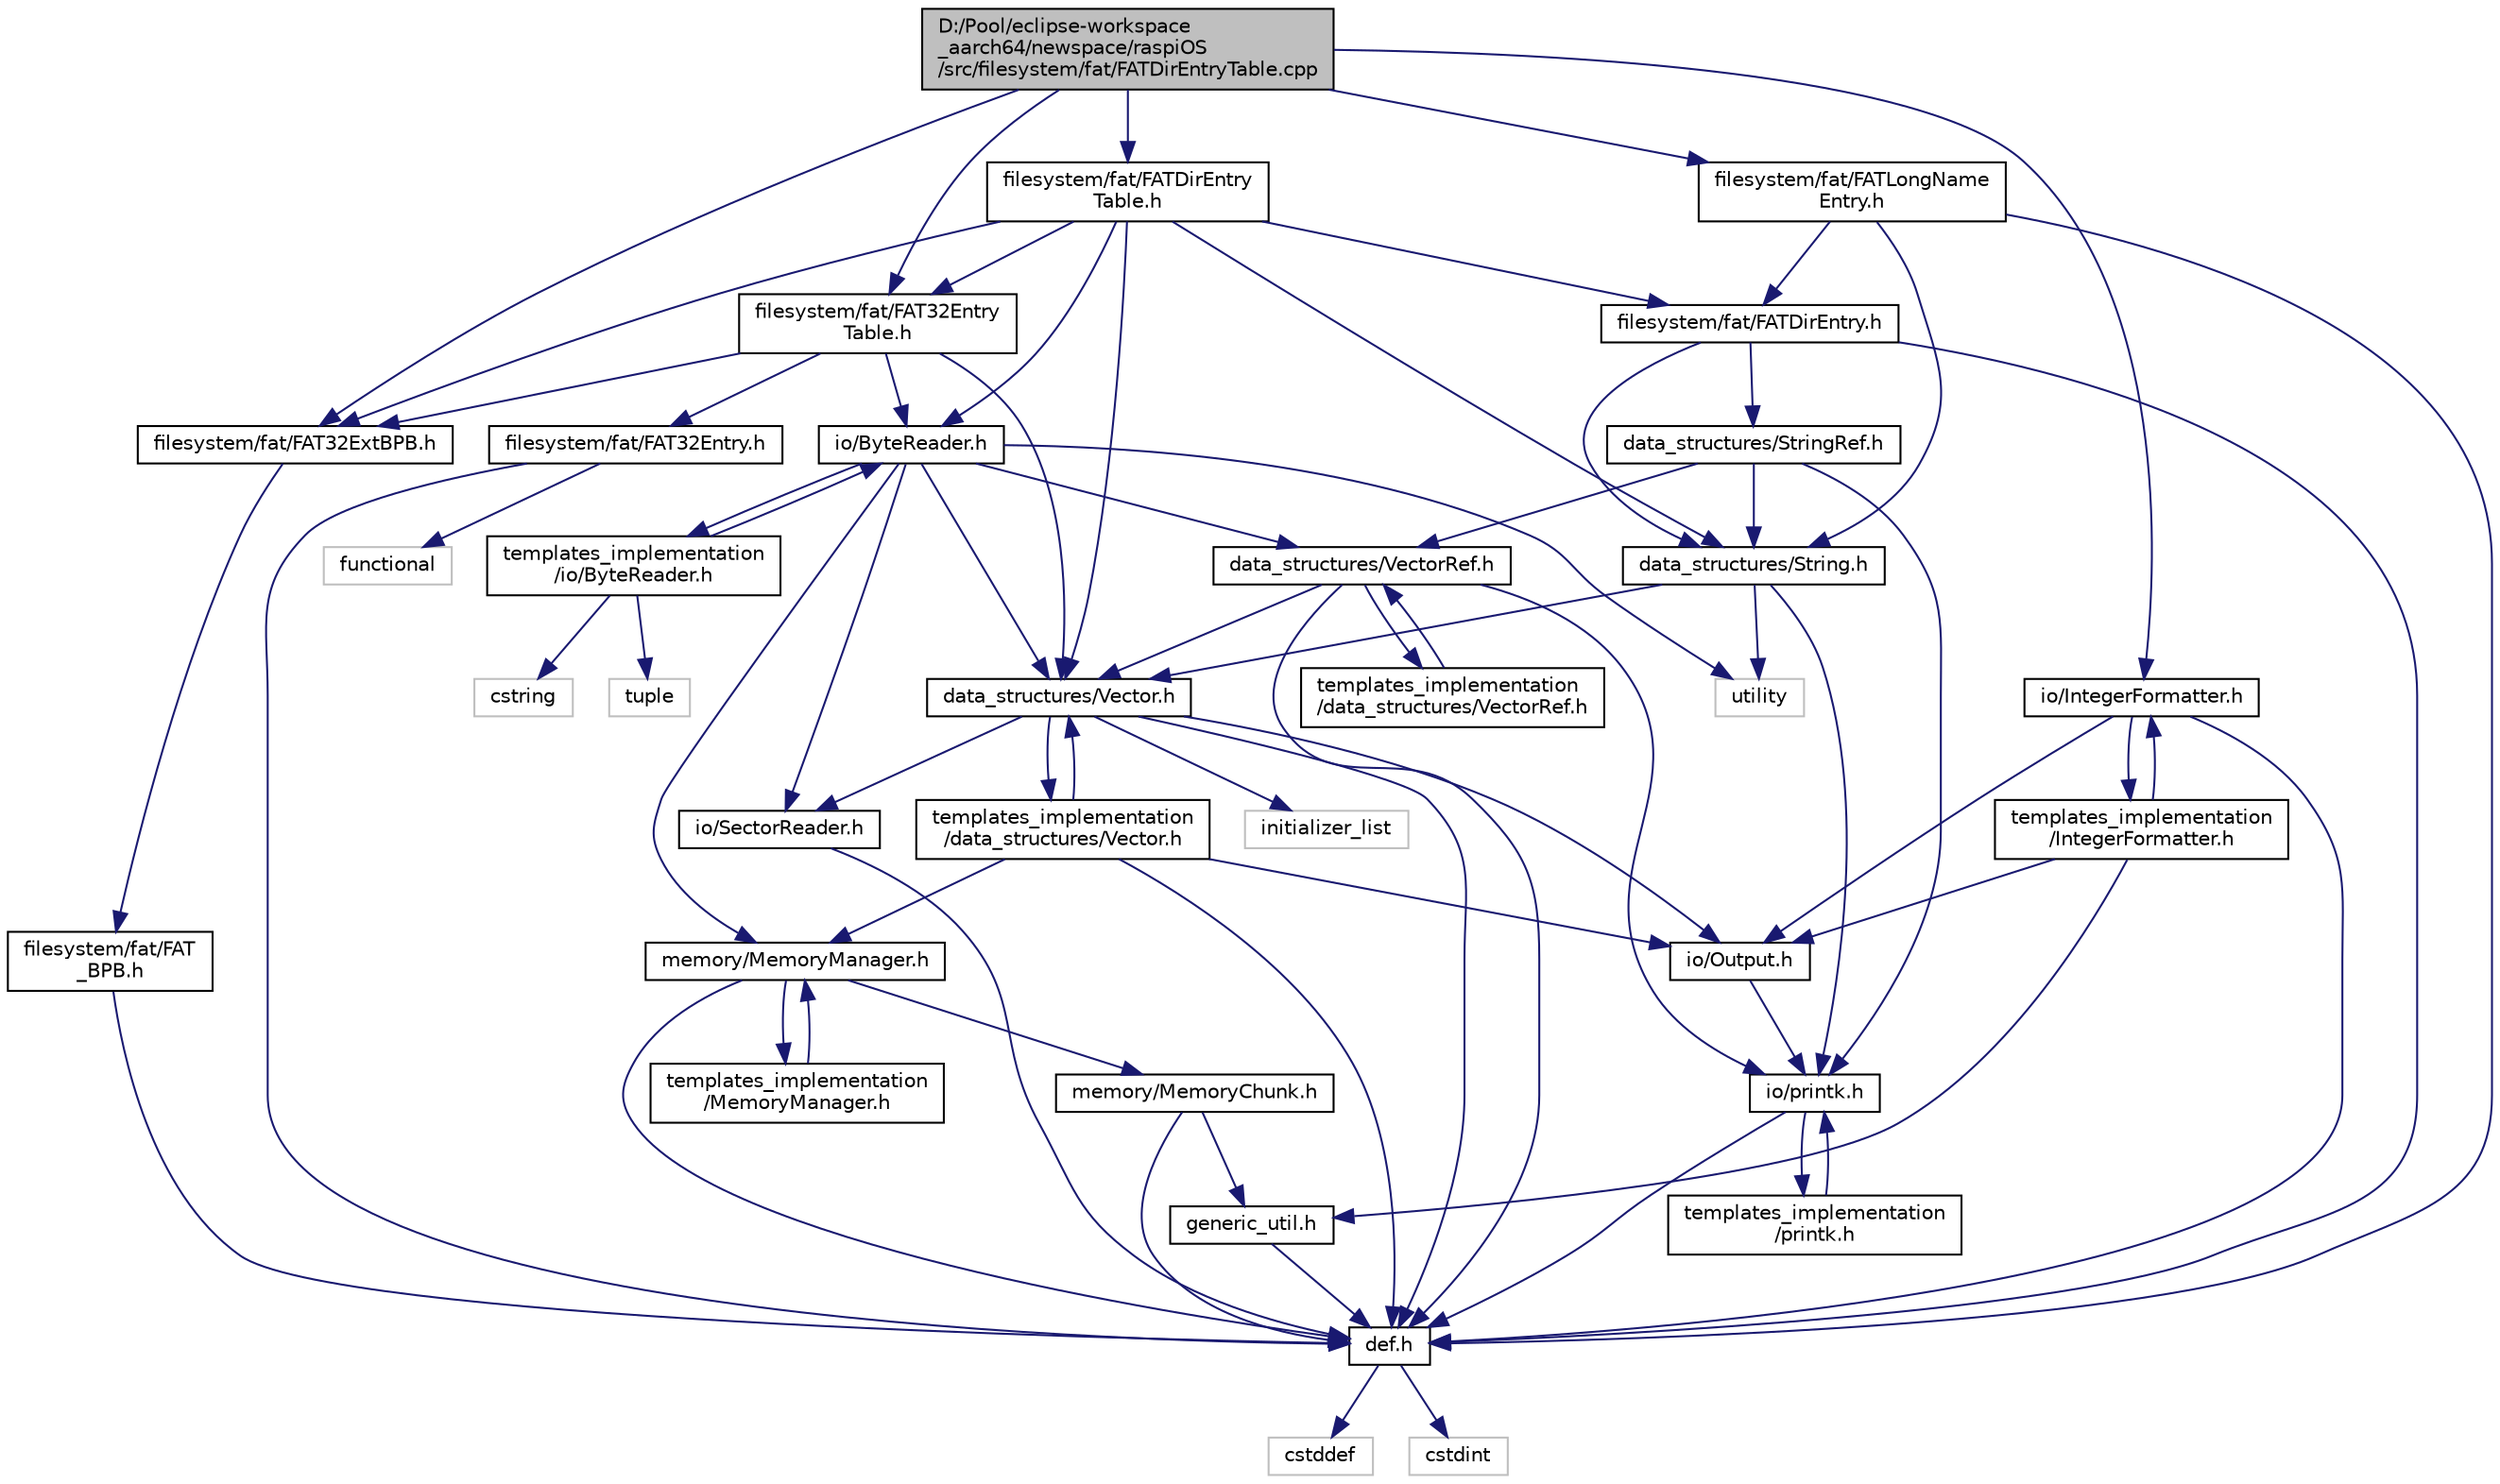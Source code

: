 digraph "D:/Pool/eclipse-workspace_aarch64/newspace/raspiOS/src/filesystem/fat/FATDirEntryTable.cpp"
{
  edge [fontname="Helvetica",fontsize="10",labelfontname="Helvetica",labelfontsize="10"];
  node [fontname="Helvetica",fontsize="10",shape=record];
  Node3450 [label="D:/Pool/eclipse-workspace\l_aarch64/newspace/raspiOS\l/src/filesystem/fat/FATDirEntryTable.cpp",height=0.2,width=0.4,color="black", fillcolor="grey75", style="filled", fontcolor="black"];
  Node3450 -> Node3451 [color="midnightblue",fontsize="10",style="solid",fontname="Helvetica"];
  Node3451 [label="filesystem/fat/FATDirEntry\lTable.h",height=0.2,width=0.4,color="black", fillcolor="white", style="filled",URL="$de/d48/_f_a_t_dir_entry_table_8h.html"];
  Node3451 -> Node3452 [color="midnightblue",fontsize="10",style="solid",fontname="Helvetica"];
  Node3452 [label="data_structures/Vector.h",height=0.2,width=0.4,color="black", fillcolor="white", style="filled",URL="$d0/d70/data__structures_2_vector_8h.html"];
  Node3452 -> Node3453 [color="midnightblue",fontsize="10",style="solid",fontname="Helvetica"];
  Node3453 [label="def.h",height=0.2,width=0.4,color="black", fillcolor="white", style="filled",URL="$d4/da4/def_8h.html"];
  Node3453 -> Node3454 [color="midnightblue",fontsize="10",style="solid",fontname="Helvetica"];
  Node3454 [label="cstddef",height=0.2,width=0.4,color="grey75", fillcolor="white", style="filled"];
  Node3453 -> Node3455 [color="midnightblue",fontsize="10",style="solid",fontname="Helvetica"];
  Node3455 [label="cstdint",height=0.2,width=0.4,color="grey75", fillcolor="white", style="filled"];
  Node3452 -> Node3456 [color="midnightblue",fontsize="10",style="solid",fontname="Helvetica"];
  Node3456 [label="initializer_list",height=0.2,width=0.4,color="grey75", fillcolor="white", style="filled"];
  Node3452 -> Node3457 [color="midnightblue",fontsize="10",style="solid",fontname="Helvetica"];
  Node3457 [label="io/SectorReader.h",height=0.2,width=0.4,color="black", fillcolor="white", style="filled",URL="$db/d73/_sector_reader_8h.html"];
  Node3457 -> Node3453 [color="midnightblue",fontsize="10",style="solid",fontname="Helvetica"];
  Node3452 -> Node3458 [color="midnightblue",fontsize="10",style="solid",fontname="Helvetica"];
  Node3458 [label="io/Output.h",height=0.2,width=0.4,color="black", fillcolor="white", style="filled",URL="$d6/d77/_output_8h.html"];
  Node3458 -> Node3459 [color="midnightblue",fontsize="10",style="solid",fontname="Helvetica"];
  Node3459 [label="io/printk.h",height=0.2,width=0.4,color="black", fillcolor="white", style="filled",URL="$dd/d17/io_2printk_8h.html"];
  Node3459 -> Node3453 [color="midnightblue",fontsize="10",style="solid",fontname="Helvetica"];
  Node3459 -> Node3460 [color="midnightblue",fontsize="10",style="solid",fontname="Helvetica"];
  Node3460 [label="templates_implementation\l/printk.h",height=0.2,width=0.4,color="black", fillcolor="white", style="filled",URL="$d7/d95/templates__implementation_2printk_8h.html"];
  Node3460 -> Node3459 [color="midnightblue",fontsize="10",style="solid",fontname="Helvetica"];
  Node3452 -> Node3461 [color="midnightblue",fontsize="10",style="solid",fontname="Helvetica"];
  Node3461 [label="templates_implementation\l/data_structures/Vector.h",height=0.2,width=0.4,color="black", fillcolor="white", style="filled",URL="$d6/d5d/templates__implementation_2data__structures_2_vector_8h.html"];
  Node3461 -> Node3453 [color="midnightblue",fontsize="10",style="solid",fontname="Helvetica"];
  Node3461 -> Node3452 [color="midnightblue",fontsize="10",style="solid",fontname="Helvetica"];
  Node3461 -> Node3462 [color="midnightblue",fontsize="10",style="solid",fontname="Helvetica"];
  Node3462 [label="memory/MemoryManager.h",height=0.2,width=0.4,color="black", fillcolor="white", style="filled",URL="$d6/d76/memory_2_memory_manager_8h.html"];
  Node3462 -> Node3453 [color="midnightblue",fontsize="10",style="solid",fontname="Helvetica"];
  Node3462 -> Node3463 [color="midnightblue",fontsize="10",style="solid",fontname="Helvetica"];
  Node3463 [label="memory/MemoryChunk.h",height=0.2,width=0.4,color="black", fillcolor="white", style="filled",URL="$d9/df6/_memory_chunk_8h.html"];
  Node3463 -> Node3453 [color="midnightblue",fontsize="10",style="solid",fontname="Helvetica"];
  Node3463 -> Node3464 [color="midnightblue",fontsize="10",style="solid",fontname="Helvetica"];
  Node3464 [label="generic_util.h",height=0.2,width=0.4,color="black", fillcolor="white", style="filled",URL="$d6/d93/generic__util_8h.html"];
  Node3464 -> Node3453 [color="midnightblue",fontsize="10",style="solid",fontname="Helvetica"];
  Node3462 -> Node3465 [color="midnightblue",fontsize="10",style="solid",fontname="Helvetica"];
  Node3465 [label="templates_implementation\l/MemoryManager.h",height=0.2,width=0.4,color="black", fillcolor="white", style="filled",URL="$dd/d2b/templates__implementation_2_memory_manager_8h.html"];
  Node3465 -> Node3462 [color="midnightblue",fontsize="10",style="solid",fontname="Helvetica"];
  Node3461 -> Node3458 [color="midnightblue",fontsize="10",style="solid",fontname="Helvetica"];
  Node3451 -> Node3466 [color="midnightblue",fontsize="10",style="solid",fontname="Helvetica"];
  Node3466 [label="filesystem/fat/FATDirEntry.h",height=0.2,width=0.4,color="black", fillcolor="white", style="filled",URL="$d9/de5/_f_a_t_dir_entry_8h.html"];
  Node3466 -> Node3453 [color="midnightblue",fontsize="10",style="solid",fontname="Helvetica"];
  Node3466 -> Node3467 [color="midnightblue",fontsize="10",style="solid",fontname="Helvetica"];
  Node3467 [label="data_structures/String.h",height=0.2,width=0.4,color="black", fillcolor="white", style="filled",URL="$db/db5/_string_8h.html"];
  Node3467 -> Node3452 [color="midnightblue",fontsize="10",style="solid",fontname="Helvetica"];
  Node3467 -> Node3459 [color="midnightblue",fontsize="10",style="solid",fontname="Helvetica"];
  Node3467 -> Node3468 [color="midnightblue",fontsize="10",style="solid",fontname="Helvetica"];
  Node3468 [label="utility",height=0.2,width=0.4,color="grey75", fillcolor="white", style="filled"];
  Node3466 -> Node3469 [color="midnightblue",fontsize="10",style="solid",fontname="Helvetica"];
  Node3469 [label="data_structures/StringRef.h",height=0.2,width=0.4,color="black", fillcolor="white", style="filled",URL="$da/d55/_string_ref_8h.html"];
  Node3469 -> Node3470 [color="midnightblue",fontsize="10",style="solid",fontname="Helvetica"];
  Node3470 [label="data_structures/VectorRef.h",height=0.2,width=0.4,color="black", fillcolor="white", style="filled",URL="$da/d95/data__structures_2_vector_ref_8h.html"];
  Node3470 -> Node3453 [color="midnightblue",fontsize="10",style="solid",fontname="Helvetica"];
  Node3470 -> Node3452 [color="midnightblue",fontsize="10",style="solid",fontname="Helvetica"];
  Node3470 -> Node3459 [color="midnightblue",fontsize="10",style="solid",fontname="Helvetica"];
  Node3470 -> Node3471 [color="midnightblue",fontsize="10",style="solid",fontname="Helvetica"];
  Node3471 [label="templates_implementation\l/data_structures/VectorRef.h",height=0.2,width=0.4,color="black", fillcolor="white", style="filled",URL="$d0/d4d/templates__implementation_2data__structures_2_vector_ref_8h.html"];
  Node3471 -> Node3470 [color="midnightblue",fontsize="10",style="solid",fontname="Helvetica"];
  Node3469 -> Node3467 [color="midnightblue",fontsize="10",style="solid",fontname="Helvetica"];
  Node3469 -> Node3459 [color="midnightblue",fontsize="10",style="solid",fontname="Helvetica"];
  Node3451 -> Node3472 [color="midnightblue",fontsize="10",style="solid",fontname="Helvetica"];
  Node3472 [label="filesystem/fat/FAT32ExtBPB.h",height=0.2,width=0.4,color="black", fillcolor="white", style="filled",URL="$d5/dca/_f_a_t32_ext_b_p_b_8h.html"];
  Node3472 -> Node3473 [color="midnightblue",fontsize="10",style="solid",fontname="Helvetica"];
  Node3473 [label="filesystem/fat/FAT\l_BPB.h",height=0.2,width=0.4,color="black", fillcolor="white", style="filled",URL="$d9/dab/_f_a_t___b_p_b_8h.html"];
  Node3473 -> Node3453 [color="midnightblue",fontsize="10",style="solid",fontname="Helvetica"];
  Node3451 -> Node3474 [color="midnightblue",fontsize="10",style="solid",fontname="Helvetica"];
  Node3474 [label="filesystem/fat/FAT32Entry\lTable.h",height=0.2,width=0.4,color="black", fillcolor="white", style="filled",URL="$de/dca/_f_a_t32_entry_table_8h.html"];
  Node3474 -> Node3452 [color="midnightblue",fontsize="10",style="solid",fontname="Helvetica"];
  Node3474 -> Node3475 [color="midnightblue",fontsize="10",style="solid",fontname="Helvetica"];
  Node3475 [label="filesystem/fat/FAT32Entry.h",height=0.2,width=0.4,color="black", fillcolor="white", style="filled",URL="$d0/db9/_f_a_t32_entry_8h.html"];
  Node3475 -> Node3453 [color="midnightblue",fontsize="10",style="solid",fontname="Helvetica"];
  Node3475 -> Node3476 [color="midnightblue",fontsize="10",style="solid",fontname="Helvetica"];
  Node3476 [label="functional",height=0.2,width=0.4,color="grey75", fillcolor="white", style="filled"];
  Node3474 -> Node3472 [color="midnightblue",fontsize="10",style="solid",fontname="Helvetica"];
  Node3474 -> Node3477 [color="midnightblue",fontsize="10",style="solid",fontname="Helvetica"];
  Node3477 [label="io/ByteReader.h",height=0.2,width=0.4,color="black", fillcolor="white", style="filled",URL="$da/db6/io_2_byte_reader_8h.html"];
  Node3477 -> Node3457 [color="midnightblue",fontsize="10",style="solid",fontname="Helvetica"];
  Node3477 -> Node3462 [color="midnightblue",fontsize="10",style="solid",fontname="Helvetica"];
  Node3477 -> Node3452 [color="midnightblue",fontsize="10",style="solid",fontname="Helvetica"];
  Node3477 -> Node3470 [color="midnightblue",fontsize="10",style="solid",fontname="Helvetica"];
  Node3477 -> Node3468 [color="midnightblue",fontsize="10",style="solid",fontname="Helvetica"];
  Node3477 -> Node3478 [color="midnightblue",fontsize="10",style="solid",fontname="Helvetica"];
  Node3478 [label="templates_implementation\l/io/ByteReader.h",height=0.2,width=0.4,color="black", fillcolor="white", style="filled",URL="$de/d51/templates__implementation_2io_2_byte_reader_8h.html"];
  Node3478 -> Node3477 [color="midnightblue",fontsize="10",style="solid",fontname="Helvetica"];
  Node3478 -> Node3479 [color="midnightblue",fontsize="10",style="solid",fontname="Helvetica"];
  Node3479 [label="tuple",height=0.2,width=0.4,color="grey75", fillcolor="white", style="filled"];
  Node3478 -> Node3480 [color="midnightblue",fontsize="10",style="solid",fontname="Helvetica"];
  Node3480 [label="cstring",height=0.2,width=0.4,color="grey75", fillcolor="white", style="filled"];
  Node3451 -> Node3467 [color="midnightblue",fontsize="10",style="solid",fontname="Helvetica"];
  Node3451 -> Node3477 [color="midnightblue",fontsize="10",style="solid",fontname="Helvetica"];
  Node3450 -> Node3474 [color="midnightblue",fontsize="10",style="solid",fontname="Helvetica"];
  Node3450 -> Node3481 [color="midnightblue",fontsize="10",style="solid",fontname="Helvetica"];
  Node3481 [label="filesystem/fat/FATLongName\lEntry.h",height=0.2,width=0.4,color="black", fillcolor="white", style="filled",URL="$da/d0d/_f_a_t_long_name_entry_8h.html"];
  Node3481 -> Node3453 [color="midnightblue",fontsize="10",style="solid",fontname="Helvetica"];
  Node3481 -> Node3467 [color="midnightblue",fontsize="10",style="solid",fontname="Helvetica"];
  Node3481 -> Node3466 [color="midnightblue",fontsize="10",style="solid",fontname="Helvetica"];
  Node3450 -> Node3472 [color="midnightblue",fontsize="10",style="solid",fontname="Helvetica"];
  Node3450 -> Node3482 [color="midnightblue",fontsize="10",style="solid",fontname="Helvetica"];
  Node3482 [label="io/IntegerFormatter.h",height=0.2,width=0.4,color="black", fillcolor="white", style="filled",URL="$d5/d7b/io_2_integer_formatter_8h.html"];
  Node3482 -> Node3453 [color="midnightblue",fontsize="10",style="solid",fontname="Helvetica"];
  Node3482 -> Node3458 [color="midnightblue",fontsize="10",style="solid",fontname="Helvetica"];
  Node3482 -> Node3483 [color="midnightblue",fontsize="10",style="solid",fontname="Helvetica"];
  Node3483 [label="templates_implementation\l/IntegerFormatter.h",height=0.2,width=0.4,color="black", fillcolor="white", style="filled",URL="$dc/d84/templates__implementation_2_integer_formatter_8h.html"];
  Node3483 -> Node3482 [color="midnightblue",fontsize="10",style="solid",fontname="Helvetica"];
  Node3483 -> Node3464 [color="midnightblue",fontsize="10",style="solid",fontname="Helvetica"];
  Node3483 -> Node3458 [color="midnightblue",fontsize="10",style="solid",fontname="Helvetica"];
}
